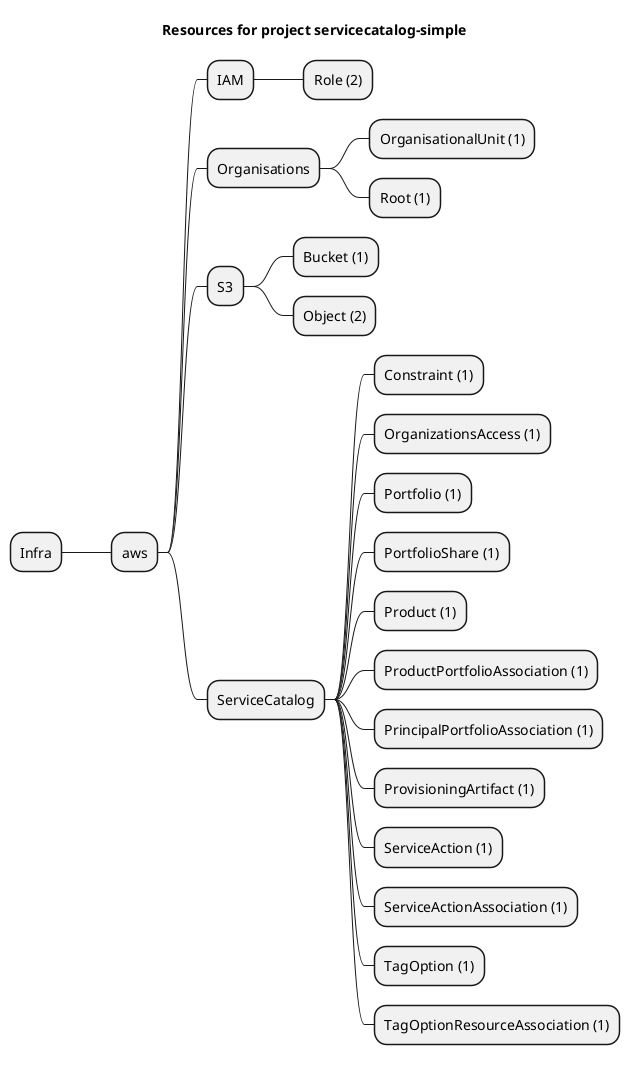 @startmindmap
title Resources for project servicecatalog-simple
skinparam monochrome true
+ Infra
++ aws
+++ IAM
++++ Role (2)
+++ Organisations
++++ OrganisationalUnit (1)
++++ Root (1)
+++ S3
++++ Bucket (1)
++++ Object (2)
+++ ServiceCatalog
++++ Constraint (1)
++++ OrganizationsAccess (1)
++++ Portfolio (1)
++++ PortfolioShare (1)
++++ Product (1)
++++ ProductPortfolioAssociation (1)
++++ PrincipalPortfolioAssociation (1)
++++ ProvisioningArtifact (1)
++++ ServiceAction (1)
++++ ServiceActionAssociation (1)
++++ TagOption (1)
++++ TagOptionResourceAssociation (1)
@endmindmap